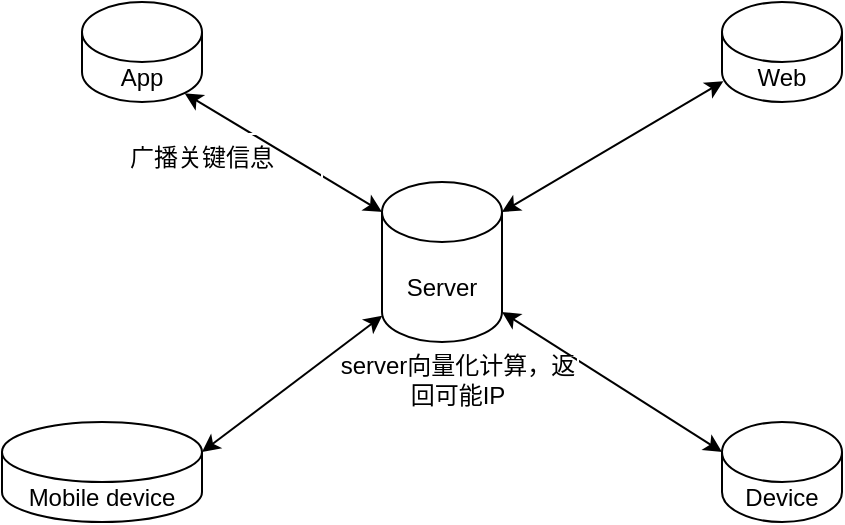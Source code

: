 <mxfile version="24.3.1" type="github" pages="4">
  <diagram id="2vSUjlSS0FL2b6wpqIMc" name="网络转发">
    <mxGraphModel dx="746" dy="485" grid="1" gridSize="10" guides="1" tooltips="1" connect="1" arrows="1" fold="1" page="1" pageScale="1" pageWidth="827" pageHeight="1169" math="0" shadow="0">
      <root>
        <mxCell id="0" />
        <mxCell id="1" parent="0" />
        <mxCell id="wxrIAKB5T2GF4HPKA6f--1" value="App" style="shape=cylinder3;whiteSpace=wrap;html=1;boundedLbl=1;backgroundOutline=1;size=15;" parent="1" vertex="1">
          <mxGeometry x="240" y="200" width="60" height="50" as="geometry" />
        </mxCell>
        <mxCell id="wxrIAKB5T2GF4HPKA6f--3" value="Server" style="shape=cylinder3;whiteSpace=wrap;html=1;boundedLbl=1;backgroundOutline=1;size=15;" parent="1" vertex="1">
          <mxGeometry x="390" y="290" width="60" height="80" as="geometry" />
        </mxCell>
        <mxCell id="wxrIAKB5T2GF4HPKA6f--4" value="Web" style="shape=cylinder3;whiteSpace=wrap;html=1;boundedLbl=1;backgroundOutline=1;size=15;" parent="1" vertex="1">
          <mxGeometry x="560" y="200" width="60" height="50" as="geometry" />
        </mxCell>
        <mxCell id="wxrIAKB5T2GF4HPKA6f--5" value="Mobile device" style="shape=cylinder3;whiteSpace=wrap;html=1;boundedLbl=1;backgroundOutline=1;size=15;" parent="1" vertex="1">
          <mxGeometry x="200" y="410" width="100" height="50" as="geometry" />
        </mxCell>
        <mxCell id="wxrIAKB5T2GF4HPKA6f--6" value="Device" style="shape=cylinder3;whiteSpace=wrap;html=1;boundedLbl=1;backgroundOutline=1;size=15;" parent="1" vertex="1">
          <mxGeometry x="560" y="410" width="60" height="50" as="geometry" />
        </mxCell>
        <mxCell id="wxrIAKB5T2GF4HPKA6f--8" value="" style="endArrow=classic;html=1;rounded=0;entryX=0.855;entryY=1;entryDx=0;entryDy=-4.35;entryPerimeter=0;exitX=0;exitY=0;exitDx=0;exitDy=15;exitPerimeter=0;startArrow=classic;startFill=1;" parent="1" source="wxrIAKB5T2GF4HPKA6f--3" target="wxrIAKB5T2GF4HPKA6f--1" edge="1">
          <mxGeometry width="50" height="50" relative="1" as="geometry">
            <mxPoint x="380" y="290" as="sourcePoint" />
            <mxPoint x="430" y="240" as="targetPoint" />
          </mxGeometry>
        </mxCell>
        <mxCell id="wxrIAKB5T2GF4HPKA6f--9" value="" style="endArrow=classic;html=1;rounded=0;entryX=0.011;entryY=0.793;entryDx=0;entryDy=0;entryPerimeter=0;exitX=1;exitY=0;exitDx=0;exitDy=15;exitPerimeter=0;startArrow=classic;startFill=1;" parent="1" source="wxrIAKB5T2GF4HPKA6f--3" target="wxrIAKB5T2GF4HPKA6f--4" edge="1">
          <mxGeometry width="50" height="50" relative="1" as="geometry">
            <mxPoint x="460" y="280" as="sourcePoint" />
            <mxPoint x="510" y="230" as="targetPoint" />
          </mxGeometry>
        </mxCell>
        <mxCell id="wxrIAKB5T2GF4HPKA6f--11" value="" style="endArrow=classic;html=1;rounded=0;entryX=0;entryY=0;entryDx=0;entryDy=15;entryPerimeter=0;exitX=1;exitY=1;exitDx=0;exitDy=-15;exitPerimeter=0;startArrow=classic;startFill=1;" parent="1" source="wxrIAKB5T2GF4HPKA6f--3" target="wxrIAKB5T2GF4HPKA6f--6" edge="1">
          <mxGeometry width="50" height="50" relative="1" as="geometry">
            <mxPoint x="440" y="420" as="sourcePoint" />
            <mxPoint x="490" y="370" as="targetPoint" />
          </mxGeometry>
        </mxCell>
        <mxCell id="wxrIAKB5T2GF4HPKA6f--12" value="" style="endArrow=classic;html=1;rounded=0;entryX=1;entryY=0;entryDx=0;entryDy=15;entryPerimeter=0;exitX=0.002;exitY=0.836;exitDx=0;exitDy=0;exitPerimeter=0;startArrow=classic;startFill=1;" parent="1" source="wxrIAKB5T2GF4HPKA6f--3" target="wxrIAKB5T2GF4HPKA6f--5" edge="1">
          <mxGeometry width="50" height="50" relative="1" as="geometry">
            <mxPoint x="230" y="400" as="sourcePoint" />
            <mxPoint x="280" y="350" as="targetPoint" />
          </mxGeometry>
        </mxCell>
        <mxCell id="JGFdZRn7cZItwRjgVE4y-1" value="广播关键信息" style="rounded=0;whiteSpace=wrap;html=1;strokeColor=#FFFFFF;fillColor=none;" parent="1" vertex="1">
          <mxGeometry x="240" y="266" width="120" height="24" as="geometry" />
        </mxCell>
        <mxCell id="JGFdZRn7cZItwRjgVE4y-2" value="server向量化计算，返回可能IP" style="rounded=0;whiteSpace=wrap;html=1;strokeColor=#FFFFFF;fillColor=none;" parent="1" vertex="1">
          <mxGeometry x="368" y="377" width="120" height="24" as="geometry" />
        </mxCell>
      </root>
    </mxGraphModel>
  </diagram>
  <diagram name="通信序列图" id="hv99OOcJfIo_YcWF84YO">
    <mxGraphModel dx="1612" dy="456" grid="1" gridSize="10" guides="1" tooltips="1" connect="1" arrows="1" fold="1" page="1" pageScale="1" pageWidth="827" pageHeight="1169" math="0" shadow="0">
      <root>
        <mxCell id="0" />
        <mxCell id="1" parent="0" />
        <mxCell id="0c2Vupl0Wd5xYANsdsAI-2" style="edgeStyle=orthogonalEdgeStyle;rounded=0;orthogonalLoop=1;jettySize=auto;html=1;exitX=0.5;exitY=1;exitDx=0;exitDy=0;endArrow=none;endFill=0;" edge="1" parent="1" source="QWFTe-OUhCLkAl9HGp8c-1">
          <mxGeometry relative="1" as="geometry">
            <mxPoint x="-40" y="870" as="targetPoint" />
          </mxGeometry>
        </mxCell>
        <mxCell id="QWFTe-OUhCLkAl9HGp8c-1" value="用户1 Agent client" style="rounded=1;whiteSpace=wrap;html=1;fontStyle=1;fontSize=20;" vertex="1" parent="1">
          <mxGeometry x="-100" y="150" width="120" height="60" as="geometry" />
        </mxCell>
        <mxCell id="QWFTe-OUhCLkAl9HGp8c-2" value="用户2 Agent client" style="rounded=1;whiteSpace=wrap;html=1;fontStyle=1;fontSize=20;" vertex="1" parent="1">
          <mxGeometry x="840" y="150" width="120" height="60" as="geometry" />
        </mxCell>
        <mxCell id="QWFTe-OUhCLkAl9HGp8c-3" value="中心式的服务" style="rounded=1;whiteSpace=wrap;html=1;fontStyle=1;fontSize=20;" vertex="1" parent="1">
          <mxGeometry x="360" y="150" width="140" height="60" as="geometry" />
        </mxCell>
        <mxCell id="0c2Vupl0Wd5xYANsdsAI-3" style="edgeStyle=orthogonalEdgeStyle;rounded=0;orthogonalLoop=1;jettySize=auto;html=1;exitX=0.5;exitY=1;exitDx=0;exitDy=0;endArrow=none;endFill=0;" edge="1" parent="1" source="0c2Vupl0Wd5xYANsdsAI-34">
          <mxGeometry relative="1" as="geometry">
            <mxPoint x="430" y="880" as="targetPoint" />
            <mxPoint x="429.5" y="210" as="sourcePoint" />
          </mxGeometry>
        </mxCell>
        <mxCell id="0c2Vupl0Wd5xYANsdsAI-4" style="edgeStyle=orthogonalEdgeStyle;rounded=0;orthogonalLoop=1;jettySize=auto;html=1;exitX=0.5;exitY=1;exitDx=0;exitDy=0;endArrow=none;endFill=0;" edge="1" parent="1">
          <mxGeometry relative="1" as="geometry">
            <mxPoint x="900" y="880" as="targetPoint" />
            <mxPoint x="899.5" y="210" as="sourcePoint" />
          </mxGeometry>
        </mxCell>
        <mxCell id="0c2Vupl0Wd5xYANsdsAI-14" value="用户 1" style="rounded=1;whiteSpace=wrap;html=1;fontStyle=1;fontSize=20;" vertex="1" parent="1">
          <mxGeometry x="-310" y="150" width="120" height="60" as="geometry" />
        </mxCell>
        <mxCell id="0c2Vupl0Wd5xYANsdsAI-15" style="edgeStyle=orthogonalEdgeStyle;rounded=0;orthogonalLoop=1;jettySize=auto;html=1;exitX=0.5;exitY=1;exitDx=0;exitDy=0;endArrow=none;endFill=0;" edge="1" parent="1">
          <mxGeometry relative="1" as="geometry">
            <mxPoint x="-251" y="870" as="targetPoint" />
            <mxPoint x="-250.62" y="210" as="sourcePoint" />
          </mxGeometry>
        </mxCell>
        <mxCell id="0c2Vupl0Wd5xYANsdsAI-16" value="" style="endArrow=classic;html=1;rounded=0;" edge="1" parent="1">
          <mxGeometry width="50" height="50" relative="1" as="geometry">
            <mxPoint x="-250" y="250" as="sourcePoint" />
            <mxPoint x="-40" y="250" as="targetPoint" />
          </mxGeometry>
        </mxCell>
        <mxCell id="0c2Vupl0Wd5xYANsdsAI-17" value="Question/need" style="rounded=0;whiteSpace=wrap;html=1;strokeColor=#FFFFFF;" vertex="1" parent="1">
          <mxGeometry x="-212.5" y="224" width="120" height="24" as="geometry" />
        </mxCell>
        <mxCell id="0c2Vupl0Wd5xYANsdsAI-21" value="Agent server" style="rounded=1;whiteSpace=wrap;html=1;fontStyle=1;fontSize=20;" vertex="1" parent="1">
          <mxGeometry x="124" y="150" width="130" height="60" as="geometry" />
        </mxCell>
        <mxCell id="0c2Vupl0Wd5xYANsdsAI-22" style="edgeStyle=orthogonalEdgeStyle;rounded=0;orthogonalLoop=1;jettySize=auto;html=1;exitX=0.5;exitY=1;exitDx=0;exitDy=0;endArrow=none;endFill=0;" edge="1" parent="1">
          <mxGeometry relative="1" as="geometry">
            <mxPoint x="189" y="880" as="targetPoint" />
            <mxPoint x="189" y="244" as="sourcePoint" />
          </mxGeometry>
        </mxCell>
        <mxCell id="0c2Vupl0Wd5xYANsdsAI-23" value="" style="endArrow=classic;html=1;rounded=0;" edge="1" parent="1">
          <mxGeometry width="50" height="50" relative="1" as="geometry">
            <mxPoint x="-40" y="276" as="sourcePoint" />
            <mxPoint x="190" y="276" as="targetPoint" />
          </mxGeometry>
        </mxCell>
        <mxCell id="0c2Vupl0Wd5xYANsdsAI-24" value="send&amp;nbsp; personal prompts&amp;nbsp;" style="rounded=0;whiteSpace=wrap;html=1;strokeColor=#FFFFFF;" vertex="1" parent="1">
          <mxGeometry x="1" y="246" width="150" height="24" as="geometry" />
        </mxCell>
        <mxCell id="0c2Vupl0Wd5xYANsdsAI-25" value="Agent server" style="rounded=1;whiteSpace=wrap;html=1;fontStyle=1;fontSize=20;" vertex="1" parent="1">
          <mxGeometry x="598" y="150" width="140" height="60" as="geometry" />
        </mxCell>
        <mxCell id="0c2Vupl0Wd5xYANsdsAI-26" style="edgeStyle=orthogonalEdgeStyle;rounded=0;orthogonalLoop=1;jettySize=auto;html=1;exitX=0.5;exitY=1;exitDx=0;exitDy=0;endArrow=none;endFill=0;" edge="1" parent="1">
          <mxGeometry relative="1" as="geometry">
            <mxPoint x="670" y="880" as="targetPoint" />
            <mxPoint x="669.47" y="210" as="sourcePoint" />
          </mxGeometry>
        </mxCell>
        <mxCell id="0c2Vupl0Wd5xYANsdsAI-27" value="" style="endArrow=classic;html=1;rounded=0;" edge="1" parent="1">
          <mxGeometry width="50" height="50" relative="1" as="geometry">
            <mxPoint x="190" y="433" as="sourcePoint" />
            <mxPoint x="430" y="433" as="targetPoint" />
          </mxGeometry>
        </mxCell>
        <mxCell id="0c2Vupl0Wd5xYANsdsAI-28" value="send final prompts" style="rounded=0;whiteSpace=wrap;html=1;strokeColor=#FFFFFF;" vertex="1" parent="1">
          <mxGeometry x="260" y="401" width="120" height="24" as="geometry" />
        </mxCell>
        <mxCell id="0c2Vupl0Wd5xYANsdsAI-31" value="用户2" style="rounded=1;whiteSpace=wrap;html=1;fontStyle=1;fontSize=20;" vertex="1" parent="1">
          <mxGeometry x="1070" y="150" width="120" height="60" as="geometry" />
        </mxCell>
        <mxCell id="0c2Vupl0Wd5xYANsdsAI-32" style="edgeStyle=orthogonalEdgeStyle;rounded=0;orthogonalLoop=1;jettySize=auto;html=1;exitX=0.5;exitY=1;exitDx=0;exitDy=0;endArrow=none;endFill=0;" edge="1" parent="1">
          <mxGeometry relative="1" as="geometry">
            <mxPoint x="1129" y="880" as="targetPoint" />
            <mxPoint x="1129.5" y="210" as="sourcePoint" />
          </mxGeometry>
        </mxCell>
        <mxCell id="0c2Vupl0Wd5xYANsdsAI-33" value="" style="endArrow=none;html=1;rounded=0;endFill=0;startArrow=classic;startFill=1;" edge="1" parent="1">
          <mxGeometry width="50" height="50" relative="1" as="geometry">
            <mxPoint x="-40" y="356" as="sourcePoint" />
            <mxPoint x="190" y="356" as="targetPoint" />
          </mxGeometry>
        </mxCell>
        <mxCell id="0c2Vupl0Wd5xYANsdsAI-34" value="store" style="shape=cylinder3;whiteSpace=wrap;html=1;boundedLbl=1;backgroundOutline=1;size=15;" vertex="1" parent="1">
          <mxGeometry x="390" y="220" width="80" height="60" as="geometry" />
        </mxCell>
        <mxCell id="0c2Vupl0Wd5xYANsdsAI-36" value="Returns a message to confirm whether the generated prompts meet the user&#39;s preference" style="rounded=0;whiteSpace=wrap;html=1;strokeColor=#FFFFFF;" vertex="1" parent="1">
          <mxGeometry x="-20" y="310" width="190" height="24" as="geometry" />
        </mxCell>
        <mxCell id="0c2Vupl0Wd5xYANsdsAI-37" value="" style="endArrow=classic;html=1;rounded=0;" edge="1" parent="1">
          <mxGeometry width="50" height="50" relative="1" as="geometry">
            <mxPoint x="-40" y="407" as="sourcePoint" />
            <mxPoint x="190" y="407" as="targetPoint" />
          </mxGeometry>
        </mxCell>
        <mxCell id="0c2Vupl0Wd5xYANsdsAI-38" value="send ACK" style="rounded=0;whiteSpace=wrap;html=1;strokeColor=#FFFFFF;" vertex="1" parent="1">
          <mxGeometry y="377" width="150" height="24" as="geometry" />
        </mxCell>
        <mxCell id="0c2Vupl0Wd5xYANsdsAI-40" value="" style="endArrow=classic;html=1;rounded=0;" edge="1" parent="1">
          <mxGeometry width="50" height="50" relative="1" as="geometry">
            <mxPoint x="430" y="447" as="sourcePoint" />
            <mxPoint x="670" y="447" as="targetPoint" />
          </mxGeometry>
        </mxCell>
        <mxCell id="0c2Vupl0Wd5xYANsdsAI-41" value="send the round prompts" style="rounded=0;whiteSpace=wrap;html=1;strokeColor=#FFFFFF;" vertex="1" parent="1">
          <mxGeometry x="480" y="415" width="150" height="24" as="geometry" />
        </mxCell>
        <mxCell id="0c2Vupl0Wd5xYANsdsAI-46" value="" style="group" vertex="1" connectable="0" parent="1">
          <mxGeometry x="379" y="284" width="86" height="30" as="geometry" />
        </mxCell>
        <mxCell id="0c2Vupl0Wd5xYANsdsAI-42" value="" style="verticalLabelPosition=bottom;verticalAlign=top;html=1;shape=card;whiteSpace=wrap;size=20;arcSize=12;" vertex="1" parent="0c2Vupl0Wd5xYANsdsAI-46">
          <mxGeometry x="10" width="66" height="30" as="geometry" />
        </mxCell>
        <mxCell id="0c2Vupl0Wd5xYANsdsAI-45" value="&lt;span style=&quot;color: rgb(0, 0, 0); font-family: Helvetica; font-size: 12px; font-style: normal; font-variant-ligatures: normal; font-variant-caps: normal; font-weight: 400; letter-spacing: normal; orphans: 2; text-align: center; text-indent: 0px; text-transform: none; widows: 2; word-spacing: 0px; -webkit-text-stroke-width: 0px; white-space: normal; background-color: rgb(251, 251, 251); text-decoration-thickness: initial; text-decoration-style: initial; text-decoration-color: initial; display: inline !important; float: none;&quot;&gt;SDK:ID history&lt;/span&gt;" style="text;whiteSpace=wrap;html=1;" vertex="1" parent="0c2Vupl0Wd5xYANsdsAI-46">
          <mxGeometry y="6" width="86" height="20" as="geometry" />
        </mxCell>
        <mxCell id="0c2Vupl0Wd5xYANsdsAI-48" value="" style="endArrow=classic;html=1;rounded=0;" edge="1" parent="1">
          <mxGeometry width="50" height="50" relative="1" as="geometry">
            <mxPoint x="670" y="471" as="sourcePoint" />
            <mxPoint x="900" y="470" as="targetPoint" />
          </mxGeometry>
        </mxCell>
        <mxCell id="0c2Vupl0Wd5xYANsdsAI-49" value="send the reply prompts" style="rounded=0;whiteSpace=wrap;html=1;strokeColor=#FFFFFF;" vertex="1" parent="1">
          <mxGeometry x="720" y="444" width="150" height="24" as="geometry" />
        </mxCell>
        <mxCell id="0c2Vupl0Wd5xYANsdsAI-52" value="" style="edgeStyle=orthogonalEdgeStyle;rounded=0;orthogonalLoop=1;jettySize=auto;html=1;exitX=0.5;exitY=1;exitDx=0;exitDy=0;endArrow=none;endFill=0;" edge="1" parent="1">
          <mxGeometry relative="1" as="geometry">
            <mxPoint x="189.053" y="244" as="targetPoint" />
            <mxPoint x="189.47" y="210" as="sourcePoint" />
          </mxGeometry>
        </mxCell>
        <mxCell id="0c2Vupl0Wd5xYANsdsAI-54" value="使用工具" style="shape=process;whiteSpace=wrap;html=1;backgroundOutline=1;" vertex="1" parent="1">
          <mxGeometry x="144" y="115" width="90" height="20" as="geometry" />
        </mxCell>
        <mxCell id="0c2Vupl0Wd5xYANsdsAI-56" value="使用工具" style="shape=process;whiteSpace=wrap;html=1;backgroundOutline=1;" vertex="1" parent="1">
          <mxGeometry x="623" y="115" width="90" height="20" as="geometry" />
        </mxCell>
        <mxCell id="0c2Vupl0Wd5xYANsdsAI-57" value="组织user prompt&lt;div&gt;检查prompt，对齐user pref&lt;/div&gt;" style="shape=process;whiteSpace=wrap;html=1;backgroundOutline=1;" vertex="1" parent="1">
          <mxGeometry x="803.5" y="98.5" width="193" height="38" as="geometry" />
        </mxCell>
        <mxCell id="0c2Vupl0Wd5xYANsdsAI-58" value="" style="endArrow=none;html=1;rounded=0;endFill=0;startArrow=classic;startFill=1;" edge="1" parent="1">
          <mxGeometry width="50" height="50" relative="1" as="geometry">
            <mxPoint x="670" y="536" as="sourcePoint" />
            <mxPoint x="900" y="536" as="targetPoint" />
          </mxGeometry>
        </mxCell>
        <mxCell id="0c2Vupl0Wd5xYANsdsAI-59" value="Returns a message to confirm whether the reply prompts meet the user&#39;s preference" style="rounded=0;whiteSpace=wrap;html=1;strokeColor=#FFFFFF;" vertex="1" parent="1">
          <mxGeometry x="690" y="496" width="190" height="24" as="geometry" />
        </mxCell>
        <mxCell id="0c2Vupl0Wd5xYANsdsAI-55" value="组织user prompt&lt;div&gt;检查prompt，对齐user pref&lt;/div&gt;" style="shape=process;whiteSpace=wrap;html=1;backgroundOutline=1;" vertex="1" parent="1">
          <mxGeometry x="-135.25" y="98.5" width="190.5" height="35" as="geometry" />
        </mxCell>
        <mxCell id="0c2Vupl0Wd5xYANsdsAI-62" value="" style="endArrow=none;html=1;rounded=0;startArrow=classic;startFill=1;endFill=0;" edge="1" parent="1">
          <mxGeometry width="50" height="50" relative="1" as="geometry">
            <mxPoint x="431" y="570" as="sourcePoint" />
            <mxPoint x="671" y="570" as="targetPoint" />
          </mxGeometry>
        </mxCell>
        <mxCell id="0c2Vupl0Wd5xYANsdsAI-63" value="send reply prompts" style="rounded=0;whiteSpace=wrap;html=1;strokeColor=#FFFFFF;" vertex="1" parent="1">
          <mxGeometry x="480" y="540" width="150" height="24" as="geometry" />
        </mxCell>
        <mxCell id="0c2Vupl0Wd5xYANsdsAI-64" value="" style="endArrow=none;html=1;rounded=0;startArrow=classic;startFill=1;endFill=0;" edge="1" parent="1">
          <mxGeometry width="50" height="50" relative="1" as="geometry">
            <mxPoint x="190" y="599" as="sourcePoint" />
            <mxPoint x="430" y="599" as="targetPoint" />
          </mxGeometry>
        </mxCell>
        <mxCell id="0c2Vupl0Wd5xYANsdsAI-65" value="send reply prompts" style="rounded=0;whiteSpace=wrap;html=1;strokeColor=#FFFFFF;" vertex="1" parent="1">
          <mxGeometry x="234" y="564" width="150" height="24" as="geometry" />
        </mxCell>
        <mxCell id="0c2Vupl0Wd5xYANsdsAI-74" value="" style="endArrow=none;html=1;rounded=0;endFill=0;startArrow=classic;startFill=1;" edge="1" parent="1">
          <mxGeometry width="50" height="50" relative="1" as="geometry">
            <mxPoint x="-40" y="631" as="sourcePoint" />
            <mxPoint x="190" y="631" as="targetPoint" />
          </mxGeometry>
        </mxCell>
        <mxCell id="0c2Vupl0Wd5xYANsdsAI-75" value="Judge whether continue" style="rounded=0;whiteSpace=wrap;html=1;strokeColor=#FFFFFF;" vertex="1" parent="1">
          <mxGeometry x="-20" y="600" width="190" height="24" as="geometry" />
        </mxCell>
      </root>
    </mxGraphModel>
  </diagram>
  <diagram id="4OQW0f6qOaS9piTgDNFi" name="Agent client 查找">
    <mxGraphModel dx="1982" dy="661" grid="1" gridSize="10" guides="1" tooltips="1" connect="1" arrows="1" fold="1" page="1" pageScale="1" pageWidth="827" pageHeight="1169" math="0" shadow="0">
      <root>
        <mxCell id="0" />
        <mxCell id="1" parent="0" />
        <mxCell id="lhU28nOgN7psEky3mt47-7" style="edgeStyle=orthogonalEdgeStyle;rounded=0;orthogonalLoop=1;jettySize=auto;html=1;exitX=1;exitY=0.5;exitDx=0;exitDy=0;entryX=0;entryY=0.5;entryDx=0;entryDy=0;" edge="1" parent="1" source="BY8e_3ObGU8jm5Nxze0_-3" target="lhU28nOgN7psEky3mt47-3">
          <mxGeometry relative="1" as="geometry">
            <mxPoint x="-40" y="370" as="targetPoint" />
          </mxGeometry>
        </mxCell>
        <mxCell id="pnuGS1mDimUNRydVk58L-4" style="edgeStyle=orthogonalEdgeStyle;rounded=0;orthogonalLoop=1;jettySize=auto;html=1;exitX=0.5;exitY=1;exitDx=0;exitDy=0;entryX=0;entryY=0.5;entryDx=0;entryDy=0;" edge="1" parent="1" source="BY8e_3ObGU8jm5Nxze0_-3" target="pnuGS1mDimUNRydVk58L-3">
          <mxGeometry relative="1" as="geometry" />
        </mxCell>
        <mxCell id="BY8e_3ObGU8jm5Nxze0_-3" value="Info Reciever" style="rounded=0;whiteSpace=wrap;html=1;" vertex="1" parent="1">
          <mxGeometry x="-220" y="340" width="120" height="60" as="geometry" />
        </mxCell>
        <mxCell id="pnuGS1mDimUNRydVk58L-2" style="edgeStyle=orthogonalEdgeStyle;rounded=0;orthogonalLoop=1;jettySize=auto;html=1;exitX=1;exitY=0.5;exitDx=0;exitDy=0;entryX=0;entryY=0.5;entryDx=0;entryDy=0;" edge="1" parent="1" source="BY8e_3ObGU8jm5Nxze0_-4" target="pnuGS1mDimUNRydVk58L-1">
          <mxGeometry relative="1" as="geometry" />
        </mxCell>
        <mxCell id="BY8e_3ObGU8jm5Nxze0_-4" value="PromptAgent" style="rounded=0;whiteSpace=wrap;html=1;" vertex="1" parent="1">
          <mxGeometry x="272" y="340" width="120" height="60" as="geometry" />
        </mxCell>
        <mxCell id="lhU28nOgN7psEky3mt47-9" style="edgeStyle=orthogonalEdgeStyle;rounded=0;orthogonalLoop=1;jettySize=auto;html=1;exitX=1;exitY=0.5;exitDx=0;exitDy=0;entryX=0;entryY=0.5;entryDx=0;entryDy=0;" edge="1" parent="1" source="lhU28nOgN7psEky3mt47-3" target="BY8e_3ObGU8jm5Nxze0_-4">
          <mxGeometry relative="1" as="geometry" />
        </mxCell>
        <mxCell id="lhU28nOgN7psEky3mt47-3" value="Info Checker&lt;div&gt;1、真伪&lt;/div&gt;&lt;div&gt;2、时间&lt;/div&gt;&lt;div&gt;3、事实&lt;/div&gt;" style="rounded=0;whiteSpace=wrap;html=1;" vertex="1" parent="1">
          <mxGeometry x="36" y="340" width="120" height="60" as="geometry" />
        </mxCell>
        <mxCell id="hC-73UUhpUillqV515wA-5" style="edgeStyle=orthogonalEdgeStyle;rounded=0;orthogonalLoop=1;jettySize=auto;html=1;exitX=1;exitY=0.5;exitDx=0;exitDy=0;" edge="1" parent="1" source="pnuGS1mDimUNRydVk58L-1">
          <mxGeometry relative="1" as="geometry">
            <mxPoint x="670" y="369.857" as="targetPoint" />
          </mxGeometry>
        </mxCell>
        <mxCell id="pnuGS1mDimUNRydVk58L-1" value="Info Checker&lt;div&gt;1、真伪&lt;/div&gt;&lt;div&gt;2、时间&lt;/div&gt;&lt;div&gt;3、事实&lt;/div&gt;" style="rounded=0;whiteSpace=wrap;html=1;" vertex="1" parent="1">
          <mxGeometry x="490" y="340" width="120" height="60" as="geometry" />
        </mxCell>
        <mxCell id="pnuGS1mDimUNRydVk58L-5" style="edgeStyle=orthogonalEdgeStyle;rounded=0;orthogonalLoop=1;jettySize=auto;html=1;exitX=1;exitY=0.5;exitDx=0;exitDy=0;entryX=0.5;entryY=1;entryDx=0;entryDy=0;" edge="1" parent="1" source="pnuGS1mDimUNRydVk58L-3" target="pnuGS1mDimUNRydVk58L-1">
          <mxGeometry relative="1" as="geometry" />
        </mxCell>
        <mxCell id="pnuGS1mDimUNRydVk58L-3" value="传统向量化匹配的方法" style="rounded=0;whiteSpace=wrap;html=1;" vertex="1" parent="1">
          <mxGeometry x="36" y="430" width="154" height="60" as="geometry" />
        </mxCell>
        <mxCell id="hC-73UUhpUillqV515wA-1" value="Results" style="rounded=0;whiteSpace=wrap;html=1;strokeColor=#FFFFFF;" vertex="1" parent="1">
          <mxGeometry x="682" y="357" width="78" height="24" as="geometry" />
        </mxCell>
        <mxCell id="hC-73UUhpUillqV515wA-7" value="Query" style="rounded=0;whiteSpace=wrap;html=1;strokeColor=#FFFFFF;" vertex="1" parent="1">
          <mxGeometry x="-340" y="340" width="78" height="24" as="geometry" />
        </mxCell>
        <mxCell id="hC-73UUhpUillqV515wA-8" value="" style="endArrow=classic;html=1;rounded=0;entryX=0;entryY=0.5;entryDx=0;entryDy=0;" edge="1" parent="1" target="BY8e_3ObGU8jm5Nxze0_-3">
          <mxGeometry width="50" height="50" relative="1" as="geometry">
            <mxPoint x="-330" y="370" as="sourcePoint" />
            <mxPoint x="-280" y="370" as="targetPoint" />
          </mxGeometry>
        </mxCell>
      </root>
    </mxGraphModel>
  </diagram>
  <diagram id="tiykROtfkgM1mpLcAaE0" name="智能体内部">
    <mxGraphModel dx="1658" dy="962" grid="1" gridSize="10" guides="1" tooltips="1" connect="1" arrows="1" fold="1" page="1" pageScale="1" pageWidth="827" pageHeight="1169" math="0" shadow="0">
      <root>
        <mxCell id="0" />
        <mxCell id="1" parent="0" />
        <mxCell id="pfVrBqdk8Kcjt6014lmA-5" value="" style="rounded=0;whiteSpace=wrap;html=1;gradientColor=default;fillColor=none;dashed=1;dashPattern=8 8;" vertex="1" parent="1">
          <mxGeometry x="50" y="80" width="630" height="670" as="geometry" />
        </mxCell>
        <mxCell id="pfVrBqdk8Kcjt6014lmA-8" value="" style="rounded=1;whiteSpace=wrap;html=1;fillColor=none;" vertex="1" parent="1">
          <mxGeometry x="290" y="170" width="350" height="470" as="geometry" />
        </mxCell>
        <mxCell id="pfVrBqdk8Kcjt6014lmA-7" style="edgeStyle=orthogonalEdgeStyle;rounded=0;orthogonalLoop=1;jettySize=auto;html=1;exitX=1;exitY=0;exitDx=0;exitDy=52.5;exitPerimeter=0;entryX=0;entryY=0.5;entryDx=0;entryDy=0;entryPerimeter=0;" edge="1" parent="1" source="pfVrBqdk8Kcjt6014lmA-1" target="pfVrBqdk8Kcjt6014lmA-6">
          <mxGeometry relative="1" as="geometry" />
        </mxCell>
        <mxCell id="V7A-fnIvY89F8ByHVE83-3" style="edgeStyle=orthogonalEdgeStyle;rounded=0;orthogonalLoop=1;jettySize=auto;html=1;exitX=0.5;exitY=1;exitDx=0;exitDy=0;exitPerimeter=0;" edge="1" parent="1" source="pfVrBqdk8Kcjt6014lmA-1" target="pfVrBqdk8Kcjt6014lmA-4">
          <mxGeometry relative="1" as="geometry" />
        </mxCell>
        <mxCell id="pfVrBqdk8Kcjt6014lmA-1" value="Buffer" style="shape=cylinder3;whiteSpace=wrap;html=1;boundedLbl=1;backgroundOutline=1;size=15;" vertex="1" parent="1">
          <mxGeometry x="200" y="110" width="60" height="80" as="geometry" />
        </mxCell>
        <mxCell id="pfVrBqdk8Kcjt6014lmA-2" value="公共消息" style="shape=cylinder3;whiteSpace=wrap;html=1;boundedLbl=1;backgroundOutline=1;size=15;" vertex="1" parent="1">
          <mxGeometry x="100" y="220" width="60" height="80" as="geometry" />
        </mxCell>
        <mxCell id="pfVrBqdk8Kcjt6014lmA-3" style="edgeStyle=orthogonalEdgeStyle;rounded=0;orthogonalLoop=1;jettySize=auto;html=1;exitX=0;exitY=0.5;exitDx=0;exitDy=0;exitPerimeter=0;entryX=0;entryY=0.5;entryDx=0;entryDy=0;entryPerimeter=0;" edge="1" parent="1" source="pfVrBqdk8Kcjt6014lmA-2" target="pfVrBqdk8Kcjt6014lmA-1">
          <mxGeometry relative="1" as="geometry" />
        </mxCell>
        <mxCell id="pfVrBqdk8Kcjt6014lmA-4" value="持久化Mem" style="shape=cylinder3;whiteSpace=wrap;html=1;boundedLbl=1;backgroundOutline=1;size=15;" vertex="1" parent="1">
          <mxGeometry x="200" y="300" width="60" height="80" as="geometry" />
        </mxCell>
        <mxCell id="pfVrBqdk8Kcjt6014lmA-6" value="_observe" style="shape=cylinder3;whiteSpace=wrap;html=1;boundedLbl=1;backgroundOutline=1;size=15;fontSize=19;" vertex="1" parent="1">
          <mxGeometry x="350" y="210" width="190" height="80" as="geometry" />
        </mxCell>
        <mxCell id="V7A-fnIvY89F8ByHVE83-1" value="Agent" style="rounded=0;whiteSpace=wrap;html=1;strokeColor=#FFFFFF;fontSize=26;" vertex="1" parent="1">
          <mxGeometry x="260" y="690" width="195" height="44" as="geometry" />
        </mxCell>
        <mxCell id="V7A-fnIvY89F8ByHVE83-2" value="Workflow" style="rounded=0;whiteSpace=wrap;html=1;strokeColor=#FFFFFF;fontSize=26;" vertex="1" parent="1">
          <mxGeometry x="350" y="585" width="195" height="44" as="geometry" />
        </mxCell>
        <mxCell id="V7A-fnIvY89F8ByHVE83-7" style="edgeStyle=orthogonalEdgeStyle;rounded=0;orthogonalLoop=1;jettySize=auto;html=1;exitX=0.5;exitY=1;exitDx=0;exitDy=0;exitPerimeter=0;" edge="1" parent="1" source="V7A-fnIvY89F8ByHVE83-4" target="V7A-fnIvY89F8ByHVE83-5">
          <mxGeometry relative="1" as="geometry" />
        </mxCell>
        <mxCell id="V7A-fnIvY89F8ByHVE83-4" value="_think" style="shape=cylinder3;whiteSpace=wrap;html=1;boundedLbl=1;backgroundOutline=1;size=15;fontSize=19;" vertex="1" parent="1">
          <mxGeometry x="350.5" y="330" width="190" height="80" as="geometry" />
        </mxCell>
        <mxCell id="V7A-fnIvY89F8ByHVE83-5" value="_act" style="shape=cylinder3;whiteSpace=wrap;html=1;boundedLbl=1;backgroundOutline=1;size=15;fontSize=19;" vertex="1" parent="1">
          <mxGeometry x="350" y="460" width="190" height="80" as="geometry" />
        </mxCell>
        <mxCell id="V7A-fnIvY89F8ByHVE83-6" style="edgeStyle=orthogonalEdgeStyle;rounded=0;orthogonalLoop=1;jettySize=auto;html=1;exitX=0.5;exitY=1;exitDx=0;exitDy=0;exitPerimeter=0;entryX=0.5;entryY=0;entryDx=0;entryDy=0;entryPerimeter=0;" edge="1" parent="1" source="pfVrBqdk8Kcjt6014lmA-6" target="V7A-fnIvY89F8ByHVE83-4">
          <mxGeometry relative="1" as="geometry" />
        </mxCell>
        <mxCell id="V7A-fnIvY89F8ByHVE83-8" value="" style="shape=crossbar;whiteSpace=wrap;html=1;rounded=1;direction=south;" vertex="1" parent="1">
          <mxGeometry x="550" y="380" width="20" height="120" as="geometry" />
        </mxCell>
        <mxCell id="V7A-fnIvY89F8ByHVE83-9" value="_react" style="rounded=0;whiteSpace=wrap;html=1;strokeColor=#FFFFFF;fontSize=19;fillColor=none;" vertex="1" parent="1">
          <mxGeometry x="534" y="420" width="120" height="30" as="geometry" />
        </mxCell>
        <mxCell id="V7A-fnIvY89F8ByHVE83-18" style="edgeStyle=orthogonalEdgeStyle;rounded=0;orthogonalLoop=1;jettySize=auto;html=1;exitX=0.855;exitY=0;exitDx=0;exitDy=4.35;exitPerimeter=0;" edge="1" parent="1" source="V7A-fnIvY89F8ByHVE83-10" target="pfVrBqdk8Kcjt6014lmA-4">
          <mxGeometry relative="1" as="geometry" />
        </mxCell>
        <mxCell id="V7A-fnIvY89F8ByHVE83-10" value="Buffer" style="shape=cylinder3;whiteSpace=wrap;html=1;boundedLbl=1;backgroundOutline=1;size=15;" vertex="1" parent="1">
          <mxGeometry x="140" y="460" width="60" height="80" as="geometry" />
        </mxCell>
        <mxCell id="V7A-fnIvY89F8ByHVE83-12" style="edgeStyle=orthogonalEdgeStyle;rounded=0;orthogonalLoop=1;jettySize=auto;html=1;exitX=0;exitY=0.5;exitDx=0;exitDy=0;exitPerimeter=0;entryX=1;entryY=0.5;entryDx=0;entryDy=0;entryPerimeter=0;" edge="1" parent="1" source="V7A-fnIvY89F8ByHVE83-5" target="V7A-fnIvY89F8ByHVE83-10">
          <mxGeometry relative="1" as="geometry">
            <mxPoint x="456" y="420" as="sourcePoint" />
            <mxPoint x="455" y="470" as="targetPoint" />
          </mxGeometry>
        </mxCell>
        <mxCell id="V7A-fnIvY89F8ByHVE83-17" value="" style="endArrow=classic;html=1;rounded=0;entryX=0.5;entryY=1;entryDx=0;entryDy=0;entryPerimeter=0;" edge="1" parent="1" source="V7A-fnIvY89F8ByHVE83-10" target="pfVrBqdk8Kcjt6014lmA-2">
          <mxGeometry width="50" height="50" relative="1" as="geometry">
            <mxPoint x="120" y="420" as="sourcePoint" />
            <mxPoint x="170" y="370" as="targetPoint" />
          </mxGeometry>
        </mxCell>
      </root>
    </mxGraphModel>
  </diagram>
</mxfile>
